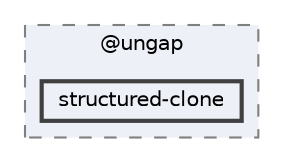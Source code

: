 digraph "pkiclassroomrescheduler/src/main/frontend/node_modules/@ungap/structured-clone"
{
 // LATEX_PDF_SIZE
  bgcolor="transparent";
  edge [fontname=Helvetica,fontsize=10,labelfontname=Helvetica,labelfontsize=10];
  node [fontname=Helvetica,fontsize=10,shape=box,height=0.2,width=0.4];
  compound=true
  subgraph clusterdir_9d70d86da595d741c40b1284164d3c24 {
    graph [ bgcolor="#edf0f7", pencolor="grey50", label="@ungap", fontname=Helvetica,fontsize=10 style="filled,dashed", URL="dir_9d70d86da595d741c40b1284164d3c24.html",tooltip=""]
  dir_58b3b1bb0b52b61ae46fdaa4f94264ef [label="structured-clone", fillcolor="#edf0f7", color="grey25", style="filled,bold", URL="dir_58b3b1bb0b52b61ae46fdaa4f94264ef.html",tooltip=""];
  }
}
